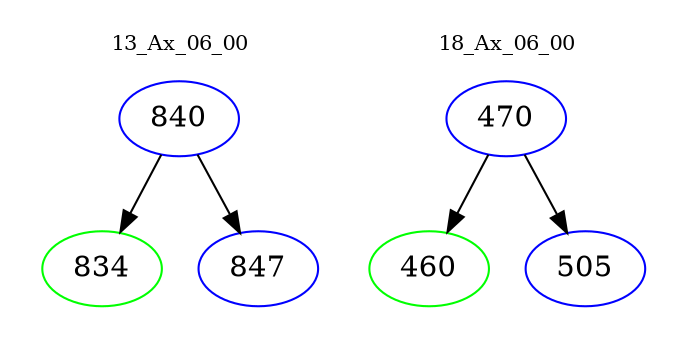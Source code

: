 digraph{
subgraph cluster_0 {
color = white
label = "13_Ax_06_00";
fontsize=10;
T0_840 [label="840", color="blue"]
T0_840 -> T0_834 [color="black"]
T0_834 [label="834", color="green"]
T0_840 -> T0_847 [color="black"]
T0_847 [label="847", color="blue"]
}
subgraph cluster_1 {
color = white
label = "18_Ax_06_00";
fontsize=10;
T1_470 [label="470", color="blue"]
T1_470 -> T1_460 [color="black"]
T1_460 [label="460", color="green"]
T1_470 -> T1_505 [color="black"]
T1_505 [label="505", color="blue"]
}
}
